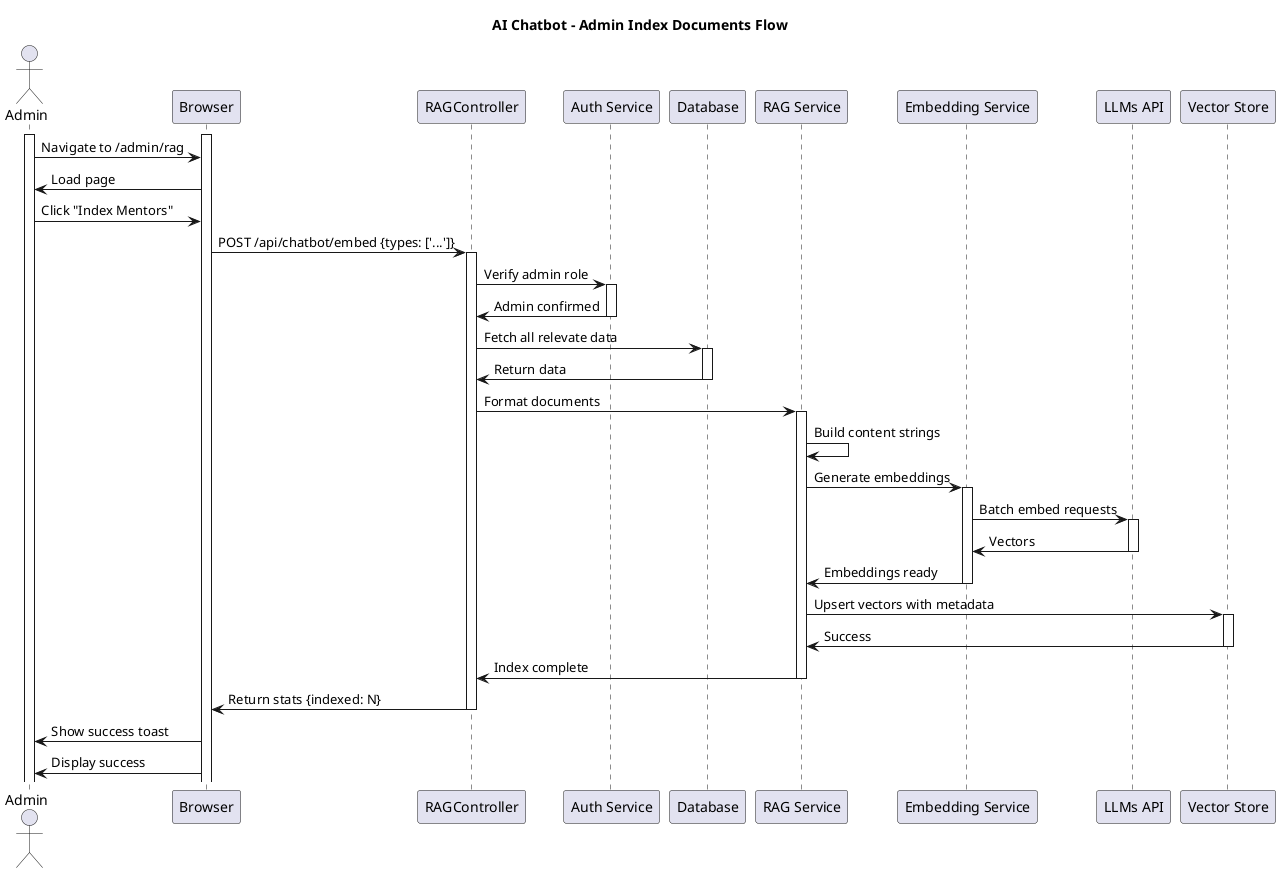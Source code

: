 @startuml
title AI Chatbot - Admin Index Documents Flow

actor Admin
participant Browser
participant "RAGController" as PostController
participant "Auth Service" as AuthService
participant Database
participant "RAG Service" as RAGService
participant "Embedding Service" as EmbeddingService
participant "LLMs API" as GeminiAPI
participant "Vector Store" as VectorStore

activate Admin
activate Browser

Admin -> Browser: Navigate to /admin/rag
Browser -> Admin: Load page

Admin -> Browser: Click "Index Mentors"
Browser -> PostController: POST /api/chatbot/embed {types: ['...']}

activate PostController
PostController -> AuthService: Verify admin role
activate AuthService
AuthService -> PostController: Admin confirmed
deactivate AuthService
PostController -> Database: Fetch all relevate data
activate Database
Database -> PostController: Return data
deactivate Database
PostController -> RAGService: Format documents
activate RAGService
RAGService -> RAGService: Build content strings
RAGService -> EmbeddingService: Generate embeddings
activate EmbeddingService
EmbeddingService -> GeminiAPI: Batch embed requests
activate GeminiAPI
GeminiAPI -> EmbeddingService: Vectors
deactivate GeminiAPI
EmbeddingService -> RAGService: Embeddings ready
deactivate EmbeddingService
RAGService -> VectorStore: Upsert vectors with metadata
activate VectorStore
VectorStore -> RAGService: Success
deactivate VectorStore
RAGService -> PostController: Index complete
deactivate RAGService
PostController -> Browser: Return stats {indexed: N}
deactivate PostController
Browser -> Admin: Show success toast
Browser -> Admin: Display success

@enduml